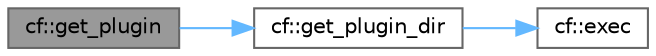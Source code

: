 digraph "cf::get_plugin"
{
 // LATEX_PDF_SIZE
  bgcolor="transparent";
  edge [fontname=Helvetica,fontsize=10,labelfontname=Helvetica,labelfontsize=10];
  node [fontname=Helvetica,fontsize=10,shape=box,height=0.2,width=0.4];
  rankdir="LR";
  Node1 [id="Node000001",label="cf::get_plugin",height=0.2,width=0.4,color="gray40", fillcolor="grey60", style="filled", fontcolor="black",tooltip="Returns a shared pointer to an object that contains the user-defined filter."];
  Node1 -> Node2 [id="edge1_Node000001_Node000002",color="steelblue1",style="solid",tooltip=" "];
  Node2 [id="Node000002",label="cf::get_plugin_dir",height=0.2,width=0.4,color="grey40", fillcolor="white", style="filled",URL="$namespacecf.html#a53f3de1ebcc48955d8b459877db0ee09",tooltip="Returns the directory where the plugins are. Requires a correct installation of cigarfilter_config."];
  Node2 -> Node3 [id="edge2_Node000002_Node000003",color="steelblue1",style="solid",tooltip=" "];
  Node3 [id="Node000003",label="cf::exec",height=0.2,width=0.4,color="grey40", fillcolor="white", style="filled",URL="$namespacecf.html#ade72a9a442854a370d4781d73ca6a3d6",tooltip="Executes a command and returns its standard output. See / This SO post"];
}
